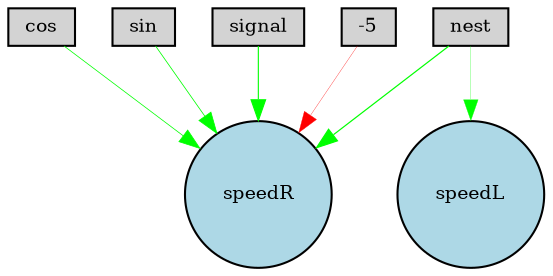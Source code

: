 digraph {
	node [fontsize=9 height=0.2 shape=circle width=0.2]
	cos [fillcolor=lightgray shape=box style=filled]
	sin [fillcolor=lightgray shape=box style=filled]
	nest [fillcolor=lightgray shape=box style=filled]
	signal [fillcolor=lightgray shape=box style=filled]
	-5 [fillcolor=lightgray shape=box style=filled]
	speedL [fillcolor=lightblue style=filled]
	speedR [fillcolor=lightblue style=filled]
	nest -> speedR [color=green penwidth=0.5766319396450948 style=solid]
	sin -> speedR [color=green penwidth=0.3768550566522867 style=solid]
	-5 -> speedR [color=red penwidth=0.15573882400111022 style=solid]
	signal -> speedR [color=green penwidth=0.5321254001684219 style=solid]
	cos -> speedR [color=green penwidth=0.35728011528660897 style=solid]
	nest -> speedL [color=green penwidth=0.13339427890201994 style=solid]
}

